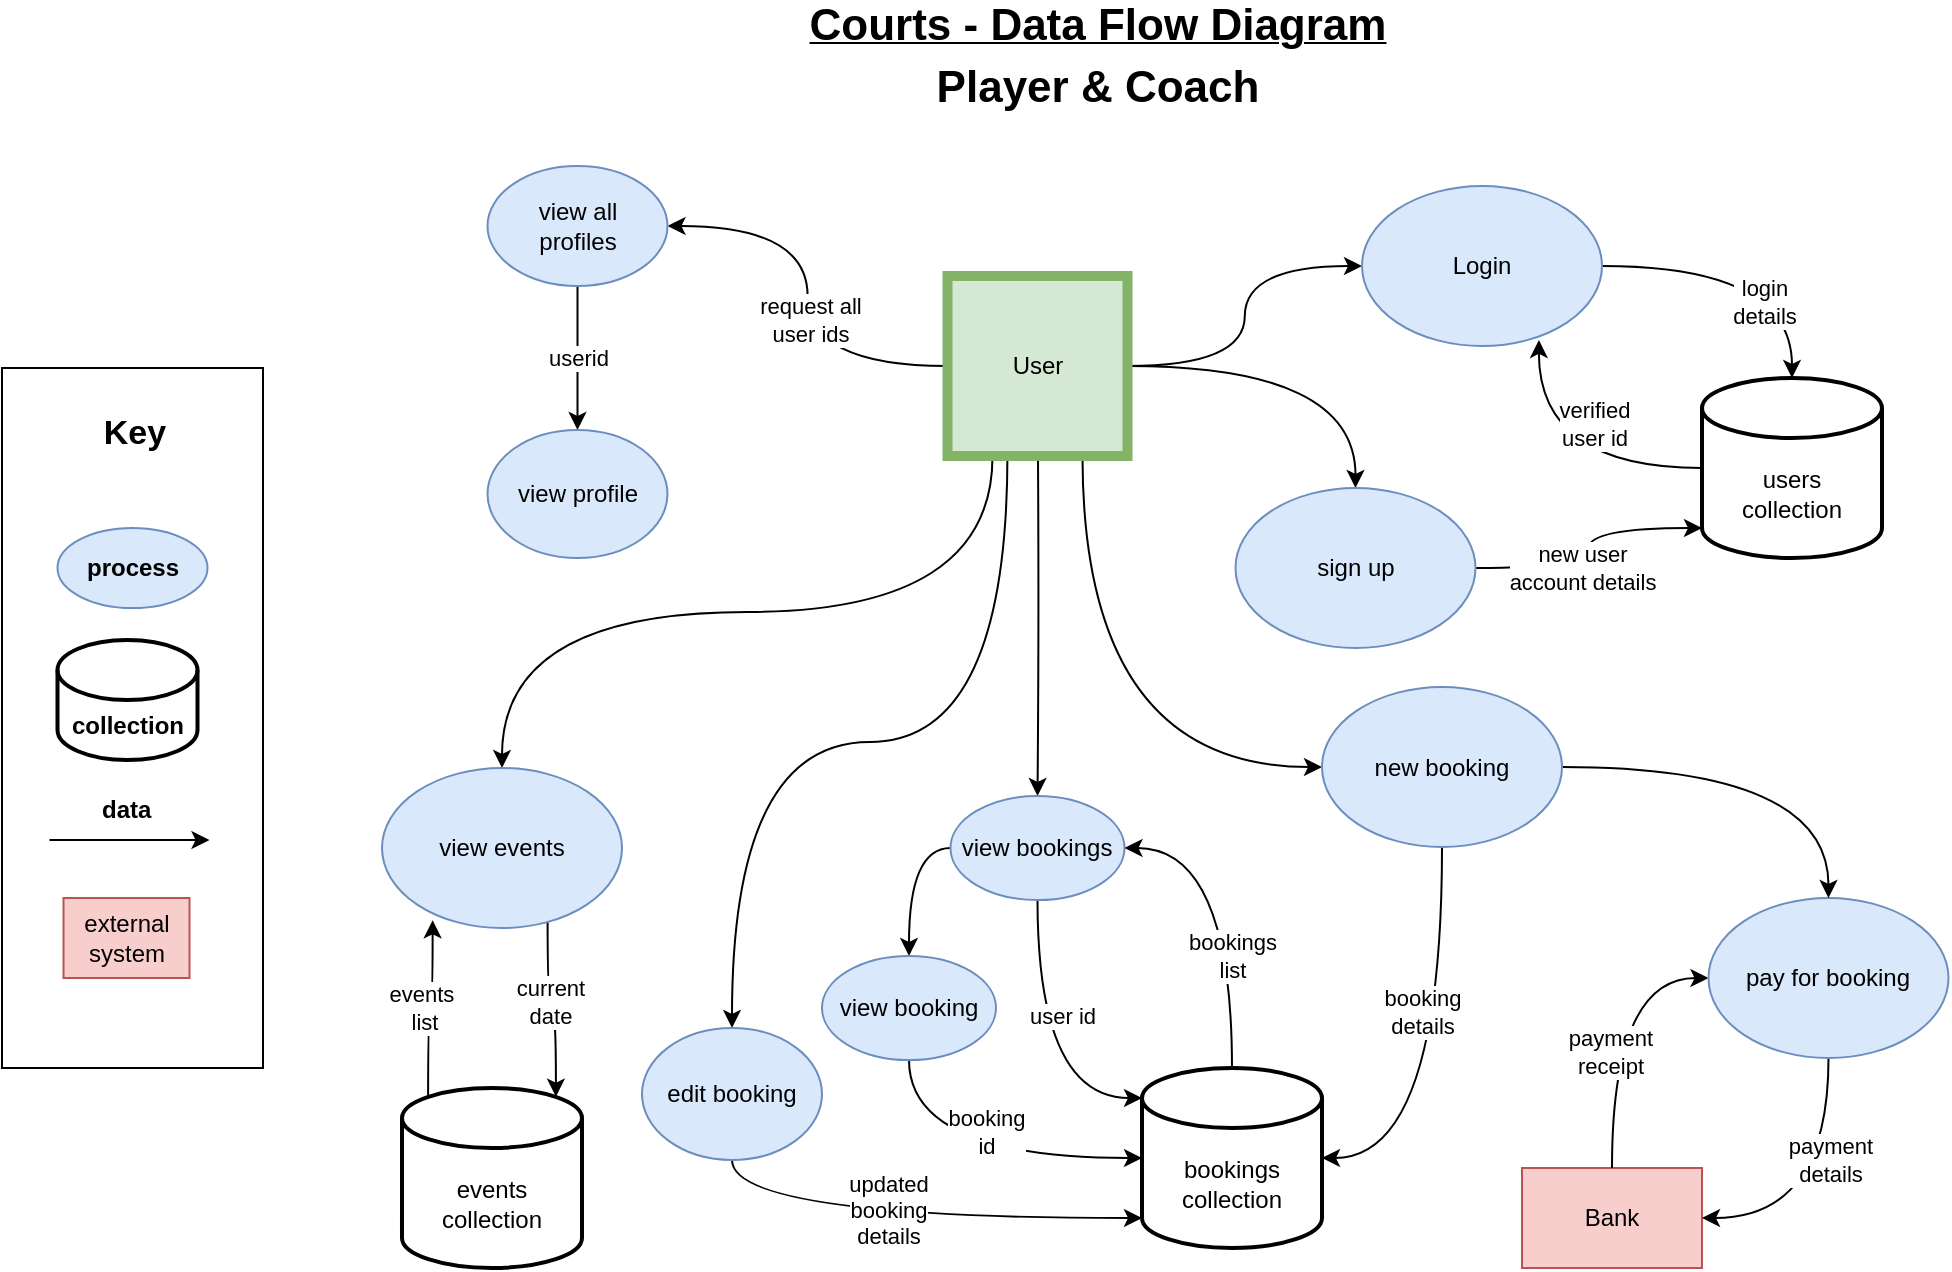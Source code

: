 <mxfile version="13.9.9" type="device"><diagram id="C5RBs43oDa-KdzZeNtuy" name="Page-1"><mxGraphModel dx="1172" dy="682" grid="1" gridSize="10" guides="1" tooltips="1" connect="1" arrows="1" fold="1" page="1" pageScale="1" pageWidth="1169" pageHeight="827" math="0" shadow="0"><root><mxCell id="WIyWlLk6GJQsqaUBKTNV-0"/><mxCell id="WIyWlLk6GJQsqaUBKTNV-1" parent="WIyWlLk6GJQsqaUBKTNV-0"/><mxCell id="yDe1WUS9mHI5k_oQyqiV-16" style="edgeStyle=orthogonalEdgeStyle;orthogonalLoop=1;jettySize=auto;html=1;curved=1;" parent="WIyWlLk6GJQsqaUBKTNV-1" source="_iyk0aXM0mhcwxzN1M03-0" target="_iyk0aXM0mhcwxzN1M03-1" edge="1"><mxGeometry relative="1" as="geometry"/></mxCell><mxCell id="yDe1WUS9mHI5k_oQyqiV-23" style="edgeStyle=orthogonalEdgeStyle;curved=1;orthogonalLoop=1;jettySize=auto;html=1;entryX=0.5;entryY=0;entryDx=0;entryDy=0;" parent="WIyWlLk6GJQsqaUBKTNV-1" source="_iyk0aXM0mhcwxzN1M03-0" target="I9pkBp4PuC4uMVaBkfte-9" edge="1"><mxGeometry relative="1" as="geometry"/></mxCell><mxCell id="yDe1WUS9mHI5k_oQyqiV-36" style="edgeStyle=orthogonalEdgeStyle;curved=1;orthogonalLoop=1;jettySize=auto;html=1;exitX=0.25;exitY=1;exitDx=0;exitDy=0;" parent="WIyWlLk6GJQsqaUBKTNV-1" source="_iyk0aXM0mhcwxzN1M03-0" target="nJa42wyVZM0BkcSVcYi0-23" edge="1"><mxGeometry relative="1" as="geometry"><mxPoint x="262.75" y="569" as="targetPoint"/></mxGeometry></mxCell><mxCell id="yDe1WUS9mHI5k_oQyqiV-37" style="edgeStyle=orthogonalEdgeStyle;curved=1;orthogonalLoop=1;jettySize=auto;html=1;exitX=0.75;exitY=1;exitDx=0;exitDy=0;entryX=0;entryY=0.5;entryDx=0;entryDy=0;" parent="WIyWlLk6GJQsqaUBKTNV-1" source="_iyk0aXM0mhcwxzN1M03-0" target="yDe1WUS9mHI5k_oQyqiV-31" edge="1"><mxGeometry relative="1" as="geometry"/></mxCell><mxCell id="yDe1WUS9mHI5k_oQyqiV-38" style="edgeStyle=orthogonalEdgeStyle;curved=1;orthogonalLoop=1;jettySize=auto;html=1;exitX=0.333;exitY=0.991;exitDx=0;exitDy=0;entryX=0.5;entryY=0;entryDx=0;entryDy=0;exitPerimeter=0;" parent="WIyWlLk6GJQsqaUBKTNV-1" source="_iyk0aXM0mhcwxzN1M03-0" target="nJa42wyVZM0BkcSVcYi0-52" edge="1"><mxGeometry relative="1" as="geometry"/></mxCell><mxCell id="yDe1WUS9mHI5k_oQyqiV-58" style="edgeStyle=orthogonalEdgeStyle;orthogonalLoop=1;jettySize=auto;html=1;startArrow=none;startFill=0;endArrow=classic;endFill=1;curved=1;" parent="WIyWlLk6GJQsqaUBKTNV-1" target="_iyk0aXM0mhcwxzN1M03-13" edge="1"><mxGeometry relative="1" as="geometry"><mxPoint x="568" y="245" as="sourcePoint"/></mxGeometry></mxCell><mxCell id="yDe1WUS9mHI5k_oQyqiV-92" style="edgeStyle=orthogonalEdgeStyle;curved=1;orthogonalLoop=1;jettySize=auto;html=1;entryX=1;entryY=0.5;entryDx=0;entryDy=0;startArrow=none;startFill=0;endArrow=classic;endFill=1;" parent="WIyWlLk6GJQsqaUBKTNV-1" source="_iyk0aXM0mhcwxzN1M03-0" target="yDe1WUS9mHI5k_oQyqiV-91" edge="1"><mxGeometry relative="1" as="geometry"/></mxCell><mxCell id="yDe1WUS9mHI5k_oQyqiV-97" value="request all &lt;br&gt;user ids" style="edgeLabel;html=1;align=center;verticalAlign=middle;resizable=0;points=[];" parent="yDe1WUS9mHI5k_oQyqiV-92" vertex="1" connectable="0"><mxGeometry x="-0.114" y="-1" relative="1" as="geometry"><mxPoint as="offset"/></mxGeometry></mxCell><mxCell id="_iyk0aXM0mhcwxzN1M03-0" value="User" style="whiteSpace=wrap;html=1;aspect=fixed;fillColor=#d5e8d4;strokeColor=#82b366;strokeWidth=5;" parent="WIyWlLk6GJQsqaUBKTNV-1" vertex="1"><mxGeometry x="522.75" y="154" width="90" height="90" as="geometry"/></mxCell><mxCell id="yDe1WUS9mHI5k_oQyqiV-17" style="edgeStyle=orthogonalEdgeStyle;curved=1;orthogonalLoop=1;jettySize=auto;html=1;exitX=1;exitY=0.5;exitDx=0;exitDy=0;entryX=0.5;entryY=0;entryDx=0;entryDy=0;entryPerimeter=0;" parent="WIyWlLk6GJQsqaUBKTNV-1" source="_iyk0aXM0mhcwxzN1M03-1" target="yDe1WUS9mHI5k_oQyqiV-12" edge="1"><mxGeometry relative="1" as="geometry"/></mxCell><mxCell id="yDe1WUS9mHI5k_oQyqiV-87" value="login&lt;br&gt;details" style="edgeLabel;html=1;align=center;verticalAlign=middle;resizable=0;points=[];" parent="yDe1WUS9mHI5k_oQyqiV-17" vertex="1" connectable="0"><mxGeometry x="0.496" y="-14" relative="1" as="geometry"><mxPoint as="offset"/></mxGeometry></mxCell><mxCell id="_iyk0aXM0mhcwxzN1M03-1" value="Login" style="ellipse;whiteSpace=wrap;html=1;fillColor=#dae8fc;strokeColor=#6c8ebf;" parent="WIyWlLk6GJQsqaUBKTNV-1" vertex="1"><mxGeometry x="730" y="109" width="120" height="80" as="geometry"/></mxCell><mxCell id="_iyk0aXM0mhcwxzN1M03-5" value="Bank" style="rounded=0;whiteSpace=wrap;html=1;fillColor=#f8cecc;strokeColor=#b85450;" parent="WIyWlLk6GJQsqaUBKTNV-1" vertex="1"><mxGeometry x="810" y="600" width="90" height="50" as="geometry"/></mxCell><mxCell id="yDe1WUS9mHI5k_oQyqiV-45" style="edgeStyle=orthogonalEdgeStyle;curved=1;orthogonalLoop=1;jettySize=auto;html=1;exitX=0.5;exitY=1;exitDx=0;exitDy=0;entryX=1;entryY=0.5;entryDx=0;entryDy=0;startArrow=none;startFill=0;endArrow=classic;endFill=1;" parent="WIyWlLk6GJQsqaUBKTNV-1" source="_iyk0aXM0mhcwxzN1M03-6" target="_iyk0aXM0mhcwxzN1M03-5" edge="1"><mxGeometry relative="1" as="geometry"/></mxCell><mxCell id="yDe1WUS9mHI5k_oQyqiV-86" value="payment&lt;br&gt;details" style="edgeLabel;html=1;align=center;verticalAlign=middle;resizable=0;points=[];" parent="yDe1WUS9mHI5k_oQyqiV-45" vertex="1" connectable="0"><mxGeometry x="-0.286" relative="1" as="geometry"><mxPoint as="offset"/></mxGeometry></mxCell><mxCell id="yDe1WUS9mHI5k_oQyqiV-50" style="edgeStyle=orthogonalEdgeStyle;curved=1;orthogonalLoop=1;jettySize=auto;html=1;exitX=0;exitY=0.5;exitDx=0;exitDy=0;entryX=0.5;entryY=0;entryDx=0;entryDy=0;startArrow=classic;startFill=1;endArrow=none;endFill=0;" parent="WIyWlLk6GJQsqaUBKTNV-1" source="_iyk0aXM0mhcwxzN1M03-6" target="_iyk0aXM0mhcwxzN1M03-5" edge="1"><mxGeometry relative="1" as="geometry"/></mxCell><mxCell id="yDe1WUS9mHI5k_oQyqiV-85" value="payment&lt;br&gt;receipt" style="edgeLabel;html=1;align=center;verticalAlign=middle;resizable=0;points=[];" parent="yDe1WUS9mHI5k_oQyqiV-50" vertex="1" connectable="0"><mxGeometry x="0.189" y="-1" relative="1" as="geometry"><mxPoint as="offset"/></mxGeometry></mxCell><mxCell id="_iyk0aXM0mhcwxzN1M03-6" value="pay for booking" style="ellipse;whiteSpace=wrap;html=1;fillColor=#dae8fc;strokeColor=#6c8ebf;" parent="WIyWlLk6GJQsqaUBKTNV-1" vertex="1"><mxGeometry x="903.25" y="465" width="120" height="80" as="geometry"/></mxCell><mxCell id="yDe1WUS9mHI5k_oQyqiV-57" style="edgeStyle=orthogonalEdgeStyle;curved=1;orthogonalLoop=1;jettySize=auto;html=1;exitX=0.5;exitY=1;exitDx=0;exitDy=0;entryX=0;entryY=0;entryDx=0;entryDy=15;entryPerimeter=0;startArrow=none;startFill=0;endArrow=classic;endFill=1;" parent="WIyWlLk6GJQsqaUBKTNV-1" source="_iyk0aXM0mhcwxzN1M03-13" target="yDe1WUS9mHI5k_oQyqiV-13" edge="1"><mxGeometry relative="1" as="geometry"/></mxCell><mxCell id="yDe1WUS9mHI5k_oQyqiV-82" value="user id" style="edgeLabel;html=1;align=center;verticalAlign=middle;resizable=0;points=[];" parent="yDe1WUS9mHI5k_oQyqiV-57" vertex="1" connectable="0"><mxGeometry x="0.137" y="-2" relative="1" as="geometry"><mxPoint x="14.21" y="-28" as="offset"/></mxGeometry></mxCell><mxCell id="wlArIS6e52QrYQ2TUjxA-0" style="edgeStyle=orthogonalEdgeStyle;orthogonalLoop=1;jettySize=auto;html=1;exitX=0;exitY=0.5;exitDx=0;exitDy=0;curved=1;" parent="WIyWlLk6GJQsqaUBKTNV-1" source="_iyk0aXM0mhcwxzN1M03-13" target="yDe1WUS9mHI5k_oQyqiV-59" edge="1"><mxGeometry relative="1" as="geometry"/></mxCell><mxCell id="_iyk0aXM0mhcwxzN1M03-13" value="view bookings" style="ellipse;whiteSpace=wrap;html=1;fillColor=#dae8fc;strokeColor=#6c8ebf;" parent="WIyWlLk6GJQsqaUBKTNV-1" vertex="1"><mxGeometry x="524.25" y="414" width="87" height="52" as="geometry"/></mxCell><mxCell id="yDe1WUS9mHI5k_oQyqiV-24" style="edgeStyle=orthogonalEdgeStyle;curved=1;orthogonalLoop=1;jettySize=auto;html=1;entryX=0;entryY=1;entryDx=0;entryDy=-15;entryPerimeter=0;" parent="WIyWlLk6GJQsqaUBKTNV-1" source="I9pkBp4PuC4uMVaBkfte-9" target="yDe1WUS9mHI5k_oQyqiV-12" edge="1"><mxGeometry relative="1" as="geometry"/></mxCell><mxCell id="yDe1WUS9mHI5k_oQyqiV-94" value="new user &lt;br&gt;account details" style="edgeLabel;html=1;align=center;verticalAlign=middle;resizable=0;points=[];" parent="yDe1WUS9mHI5k_oQyqiV-24" vertex="1" connectable="0"><mxGeometry x="-0.155" y="4" relative="1" as="geometry"><mxPoint as="offset"/></mxGeometry></mxCell><mxCell id="I9pkBp4PuC4uMVaBkfte-9" value="sign up" style="ellipse;whiteSpace=wrap;html=1;fillColor=#dae8fc;strokeColor=#6c8ebf;" parent="WIyWlLk6GJQsqaUBKTNV-1" vertex="1"><mxGeometry x="666.75" y="260" width="120" height="80" as="geometry"/></mxCell><mxCell id="yDe1WUS9mHI5k_oQyqiV-73" style="edgeStyle=orthogonalEdgeStyle;curved=1;orthogonalLoop=1;jettySize=auto;html=1;exitX=0.211;exitY=0.952;exitDx=0;exitDy=0;entryX=0.145;entryY=0;entryDx=0;entryDy=4.35;entryPerimeter=0;startArrow=classic;startFill=1;endArrow=none;endFill=0;exitPerimeter=0;" parent="WIyWlLk6GJQsqaUBKTNV-1" source="nJa42wyVZM0BkcSVcYi0-23" target="nJa42wyVZM0BkcSVcYi0-49" edge="1"><mxGeometry relative="1" as="geometry"/></mxCell><mxCell id="yDe1WUS9mHI5k_oQyqiV-100" value="events&amp;nbsp;&lt;br&gt;list" style="edgeLabel;html=1;align=center;verticalAlign=middle;resizable=0;points=[];" parent="yDe1WUS9mHI5k_oQyqiV-73" vertex="1" connectable="0"><mxGeometry x="0.013" y="-2" relative="1" as="geometry"><mxPoint as="offset"/></mxGeometry></mxCell><mxCell id="yDe1WUS9mHI5k_oQyqiV-74" style="edgeStyle=orthogonalEdgeStyle;curved=1;orthogonalLoop=1;jettySize=auto;html=1;exitX=0.69;exitY=0.963;exitDx=0;exitDy=0;entryX=0.855;entryY=0;entryDx=0;entryDy=4.35;entryPerimeter=0;startArrow=none;startFill=0;endArrow=classic;endFill=1;exitPerimeter=0;" parent="WIyWlLk6GJQsqaUBKTNV-1" source="nJa42wyVZM0BkcSVcYi0-23" target="nJa42wyVZM0BkcSVcYi0-49" edge="1"><mxGeometry relative="1" as="geometry"/></mxCell><mxCell id="yDe1WUS9mHI5k_oQyqiV-93" value="current &lt;br&gt;date" style="edgeLabel;html=1;align=center;verticalAlign=middle;resizable=0;points=[];" parent="yDe1WUS9mHI5k_oQyqiV-74" vertex="1" connectable="0"><mxGeometry x="-0.141" y="1" relative="1" as="geometry"><mxPoint as="offset"/></mxGeometry></mxCell><mxCell id="nJa42wyVZM0BkcSVcYi0-23" value="view events" style="ellipse;whiteSpace=wrap;html=1;fillColor=#dae8fc;strokeColor=#6c8ebf;" parent="WIyWlLk6GJQsqaUBKTNV-1" vertex="1"><mxGeometry x="240" y="400" width="120" height="80" as="geometry"/></mxCell><mxCell id="nJa42wyVZM0BkcSVcYi0-41" style="edgeStyle=orthogonalEdgeStyle;curved=1;orthogonalLoop=1;jettySize=auto;html=1;exitX=0.5;exitY=1;exitDx=0;exitDy=0;startArrow=none;startFill=0;endArrow=classic;endFill=1;" parent="WIyWlLk6GJQsqaUBKTNV-1" edge="1"><mxGeometry relative="1" as="geometry"><mxPoint x="322.75" y="579" as="sourcePoint"/><mxPoint x="322.75" y="579" as="targetPoint"/></mxGeometry></mxCell><mxCell id="nJa42wyVZM0BkcSVcYi0-49" value="events collection" style="shape=cylinder3;whiteSpace=wrap;html=1;boundedLbl=1;backgroundOutline=1;size=15;strokeWidth=2;gradientColor=none;" parent="WIyWlLk6GJQsqaUBKTNV-1" vertex="1"><mxGeometry x="250" y="560" width="90" height="90" as="geometry"/></mxCell><mxCell id="yDe1WUS9mHI5k_oQyqiV-63" style="edgeStyle=orthogonalEdgeStyle;curved=1;orthogonalLoop=1;jettySize=auto;html=1;exitX=0.5;exitY=1;exitDx=0;exitDy=0;entryX=0;entryY=1;entryDx=0;entryDy=-15;entryPerimeter=0;startArrow=none;startFill=0;endArrow=classic;endFill=1;" parent="WIyWlLk6GJQsqaUBKTNV-1" source="nJa42wyVZM0BkcSVcYi0-52" target="yDe1WUS9mHI5k_oQyqiV-13" edge="1"><mxGeometry relative="1" as="geometry"/></mxCell><mxCell id="wlArIS6e52QrYQ2TUjxA-2" value="updated&lt;br&gt;booking&lt;br&gt;details" style="edgeLabel;html=1;align=center;verticalAlign=middle;resizable=0;points=[];" parent="yDe1WUS9mHI5k_oQyqiV-63" vertex="1" connectable="0"><mxGeometry x="-0.091" y="4" relative="1" as="geometry"><mxPoint as="offset"/></mxGeometry></mxCell><mxCell id="nJa42wyVZM0BkcSVcYi0-52" value="edit booking" style="ellipse;whiteSpace=wrap;html=1;fillColor=#dae8fc;strokeColor=#6c8ebf;" parent="WIyWlLk6GJQsqaUBKTNV-1" vertex="1"><mxGeometry x="370" y="530" width="90" height="66" as="geometry"/></mxCell><mxCell id="yDe1WUS9mHI5k_oQyqiV-9" value="&lt;font size=&quot;1&quot;&gt;&lt;b style=&quot;font-size: 22px&quot;&gt;Courts - Data Flow Diagram&lt;/b&gt;&lt;/font&gt;" style="text;html=1;strokeColor=none;fillColor=none;align=center;verticalAlign=middle;whiteSpace=wrap;rounded=0;fontStyle=4" parent="WIyWlLk6GJQsqaUBKTNV-1" vertex="1"><mxGeometry x="432.75" y="19" width="330" height="20" as="geometry"/></mxCell><mxCell id="yDe1WUS9mHI5k_oQyqiV-21" style="edgeStyle=orthogonalEdgeStyle;curved=1;orthogonalLoop=1;jettySize=auto;html=1;exitX=0;exitY=0.5;exitDx=0;exitDy=0;exitPerimeter=0;entryX=0.737;entryY=0.962;entryDx=0;entryDy=0;entryPerimeter=0;" parent="WIyWlLk6GJQsqaUBKTNV-1" source="yDe1WUS9mHI5k_oQyqiV-12" target="_iyk0aXM0mhcwxzN1M03-1" edge="1"><mxGeometry relative="1" as="geometry"/></mxCell><mxCell id="yDe1WUS9mHI5k_oQyqiV-95" value="verified&lt;br&gt;user id" style="edgeLabel;html=1;align=center;verticalAlign=middle;resizable=0;points=[];" parent="yDe1WUS9mHI5k_oQyqiV-21" vertex="1" connectable="0"><mxGeometry x="-0.25" y="-22" relative="1" as="geometry"><mxPoint as="offset"/></mxGeometry></mxCell><mxCell id="yDe1WUS9mHI5k_oQyqiV-12" value="users &lt;br&gt;collection" style="shape=cylinder3;whiteSpace=wrap;html=1;boundedLbl=1;backgroundOutline=1;size=15;strokeWidth=2;gradientColor=none;" parent="WIyWlLk6GJQsqaUBKTNV-1" vertex="1"><mxGeometry x="900" y="205" width="90" height="90" as="geometry"/></mxCell><mxCell id="yDe1WUS9mHI5k_oQyqiV-42" style="edgeStyle=orthogonalEdgeStyle;curved=1;orthogonalLoop=1;jettySize=auto;html=1;exitX=1;exitY=0.5;exitDx=0;exitDy=0;exitPerimeter=0;entryX=0.5;entryY=1;entryDx=0;entryDy=0;startArrow=classic;startFill=1;endArrow=none;endFill=0;" parent="WIyWlLk6GJQsqaUBKTNV-1" source="yDe1WUS9mHI5k_oQyqiV-13" target="yDe1WUS9mHI5k_oQyqiV-31" edge="1"><mxGeometry relative="1" as="geometry"/></mxCell><mxCell id="yDe1WUS9mHI5k_oQyqiV-84" value="booking&lt;br&gt;details" style="edgeLabel;html=1;align=center;verticalAlign=middle;resizable=0;points=[];" parent="yDe1WUS9mHI5k_oQyqiV-42" vertex="1" connectable="0"><mxGeometry x="0.235" y="10" relative="1" as="geometry"><mxPoint as="offset"/></mxGeometry></mxCell><mxCell id="yDe1WUS9mHI5k_oQyqiV-56" style="edgeStyle=orthogonalEdgeStyle;curved=1;orthogonalLoop=1;jettySize=auto;html=1;entryX=1;entryY=0.5;entryDx=0;entryDy=0;startArrow=none;startFill=0;endArrow=classic;endFill=1;exitX=0.5;exitY=0;exitDx=0;exitDy=0;exitPerimeter=0;" parent="WIyWlLk6GJQsqaUBKTNV-1" source="yDe1WUS9mHI5k_oQyqiV-13" target="_iyk0aXM0mhcwxzN1M03-13" edge="1"><mxGeometry relative="1" as="geometry"><mxPoint x="626.75" y="662" as="sourcePoint"/></mxGeometry></mxCell><mxCell id="yDe1WUS9mHI5k_oQyqiV-83" value="bookings&lt;br&gt;list" style="edgeLabel;html=1;align=center;verticalAlign=middle;resizable=0;points=[];" parent="yDe1WUS9mHI5k_oQyqiV-56" vertex="1" connectable="0"><mxGeometry x="-0.144" y="2" relative="1" as="geometry"><mxPoint x="2" y="14" as="offset"/></mxGeometry></mxCell><mxCell id="yDe1WUS9mHI5k_oQyqiV-13" value="bookings&lt;br&gt;collection" style="shape=cylinder3;whiteSpace=wrap;html=1;boundedLbl=1;backgroundOutline=1;size=15;strokeWidth=2;gradientColor=none;" parent="WIyWlLk6GJQsqaUBKTNV-1" vertex="1"><mxGeometry x="620" y="550" width="90" height="90" as="geometry"/></mxCell><mxCell id="yDe1WUS9mHI5k_oQyqiV-51" style="edgeStyle=orthogonalEdgeStyle;curved=1;orthogonalLoop=1;jettySize=auto;html=1;exitX=1;exitY=0.5;exitDx=0;exitDy=0;startArrow=none;startFill=0;endArrow=classic;endFill=1;" parent="WIyWlLk6GJQsqaUBKTNV-1" source="yDe1WUS9mHI5k_oQyqiV-31" target="_iyk0aXM0mhcwxzN1M03-6" edge="1"><mxGeometry relative="1" as="geometry"/></mxCell><mxCell id="yDe1WUS9mHI5k_oQyqiV-31" value="new booking" style="ellipse;whiteSpace=wrap;html=1;fillColor=#dae8fc;strokeColor=#6c8ebf;" parent="WIyWlLk6GJQsqaUBKTNV-1" vertex="1"><mxGeometry x="710" y="359.5" width="120" height="80" as="geometry"/></mxCell><mxCell id="yDe1WUS9mHI5k_oQyqiV-60" style="edgeStyle=orthogonalEdgeStyle;curved=1;orthogonalLoop=1;jettySize=auto;html=1;exitX=0.5;exitY=1;exitDx=0;exitDy=0;entryX=0;entryY=0.5;entryDx=0;entryDy=0;entryPerimeter=0;startArrow=none;startFill=0;endArrow=classic;endFill=1;" parent="WIyWlLk6GJQsqaUBKTNV-1" source="yDe1WUS9mHI5k_oQyqiV-59" target="yDe1WUS9mHI5k_oQyqiV-13" edge="1"><mxGeometry relative="1" as="geometry"/></mxCell><mxCell id="wlArIS6e52QrYQ2TUjxA-3" value="booking&lt;br&gt;id" style="edgeLabel;html=1;align=center;verticalAlign=middle;resizable=0;points=[];" parent="yDe1WUS9mHI5k_oQyqiV-60" vertex="1" connectable="0"><mxGeometry x="0.052" y="13" relative="1" as="geometry"><mxPoint as="offset"/></mxGeometry></mxCell><mxCell id="yDe1WUS9mHI5k_oQyqiV-59" value="view booking" style="ellipse;whiteSpace=wrap;html=1;fillColor=#dae8fc;strokeColor=#6c8ebf;" parent="WIyWlLk6GJQsqaUBKTNV-1" vertex="1"><mxGeometry x="460" y="494" width="87" height="52" as="geometry"/></mxCell><mxCell id="yDe1WUS9mHI5k_oQyqiV-98" value="" style="edgeStyle=orthogonalEdgeStyle;curved=1;orthogonalLoop=1;jettySize=auto;html=1;startArrow=none;startFill=0;endArrow=classic;endFill=1;" parent="WIyWlLk6GJQsqaUBKTNV-1" source="yDe1WUS9mHI5k_oQyqiV-91" target="yDe1WUS9mHI5k_oQyqiV-96" edge="1"><mxGeometry relative="1" as="geometry"/></mxCell><mxCell id="yDe1WUS9mHI5k_oQyqiV-99" value="userid" style="edgeLabel;html=1;align=center;verticalAlign=middle;resizable=0;points=[];" parent="yDe1WUS9mHI5k_oQyqiV-98" vertex="1" connectable="0"><mxGeometry x="-0.244" y="-4" relative="1" as="geometry"><mxPoint x="4" y="9" as="offset"/></mxGeometry></mxCell><mxCell id="yDe1WUS9mHI5k_oQyqiV-91" value="view all&lt;br&gt;profiles" style="ellipse;whiteSpace=wrap;html=1;fillColor=#dae8fc;strokeColor=#6c8ebf;" parent="WIyWlLk6GJQsqaUBKTNV-1" vertex="1"><mxGeometry x="292.75" y="99" width="90" height="60" as="geometry"/></mxCell><mxCell id="yDe1WUS9mHI5k_oQyqiV-96" value="view profile" style="ellipse;whiteSpace=wrap;html=1;fillColor=#dae8fc;strokeColor=#6c8ebf;" parent="WIyWlLk6GJQsqaUBKTNV-1" vertex="1"><mxGeometry x="292.75" y="231" width="90" height="64" as="geometry"/></mxCell><mxCell id="wlArIS6e52QrYQ2TUjxA-5" value="&lt;font size=&quot;1&quot;&gt;&lt;b style=&quot;font-size: 22px&quot;&gt;Player &amp;amp; Coach&lt;/b&gt;&lt;/font&gt;" style="text;html=1;strokeColor=none;fillColor=none;align=center;verticalAlign=middle;whiteSpace=wrap;rounded=0;fontStyle=0" parent="WIyWlLk6GJQsqaUBKTNV-1" vertex="1"><mxGeometry x="432.75" y="50" width="330" height="20" as="geometry"/></mxCell><mxCell id="LusodXFfE8j1ljLcBQxf-0" value="" style="group" vertex="1" connectable="0" parent="WIyWlLk6GJQsqaUBKTNV-1"><mxGeometry x="50" y="200" width="130.5" height="350" as="geometry"/></mxCell><mxCell id="ssWXqRzLlK9oXpT04m2v-1" value="" style="rounded=0;whiteSpace=wrap;html=1;" parent="LusodXFfE8j1ljLcBQxf-0" vertex="1"><mxGeometry width="130.5" height="350" as="geometry"/></mxCell><mxCell id="nJa42wyVZM0BkcSVcYi0-57" value="&lt;h1&gt;&lt;font style=&quot;font-size: 17px&quot;&gt;Key&lt;/font&gt;&lt;/h1&gt;" style="text;html=1;strokeColor=none;fillColor=none;spacing=5;spacingTop=-20;whiteSpace=wrap;overflow=hidden;rounded=0;align=center;" parent="LusodXFfE8j1ljLcBQxf-0" vertex="1"><mxGeometry x="38.75" y="10" width="55" height="50" as="geometry"/></mxCell><mxCell id="yDe1WUS9mHI5k_oQyqiV-5" value="process" style="ellipse;whiteSpace=wrap;html=1;fillColor=#dae8fc;strokeColor=#6c8ebf;fontStyle=1" parent="LusodXFfE8j1ljLcBQxf-0" vertex="1"><mxGeometry x="27.75" y="80" width="75" height="40" as="geometry"/></mxCell><mxCell id="yDe1WUS9mHI5k_oQyqiV-6" value="collection" style="shape=cylinder3;whiteSpace=wrap;html=1;boundedLbl=1;backgroundOutline=1;size=15;strokeWidth=2;gradientColor=none;fontStyle=1" parent="LusodXFfE8j1ljLcBQxf-0" vertex="1"><mxGeometry x="27.75" y="136" width="70" height="60" as="geometry"/></mxCell><mxCell id="yDe1WUS9mHI5k_oQyqiV-7" value="" style="endArrow=classic;html=1;" parent="LusodXFfE8j1ljLcBQxf-0" edge="1"><mxGeometry width="50" height="50" relative="1" as="geometry"><mxPoint x="23.75" y="236" as="sourcePoint"/><mxPoint x="103.75" y="236" as="targetPoint"/><Array as="points"/></mxGeometry></mxCell><mxCell id="yDe1WUS9mHI5k_oQyqiV-8" value="data&amp;nbsp;" style="text;html=1;strokeColor=none;fillColor=none;align=center;verticalAlign=middle;whiteSpace=wrap;rounded=0;fontStyle=1" parent="LusodXFfE8j1ljLcBQxf-0" vertex="1"><mxGeometry x="43.75" y="211" width="40" height="20" as="geometry"/></mxCell><mxCell id="yDe1WUS9mHI5k_oQyqiV-14" value="external system" style="rounded=0;whiteSpace=wrap;html=1;fillColor=#f8cecc;strokeColor=#b85450;" parent="LusodXFfE8j1ljLcBQxf-0" vertex="1"><mxGeometry x="30.75" y="265" width="63" height="40" as="geometry"/></mxCell></root></mxGraphModel></diagram></mxfile>